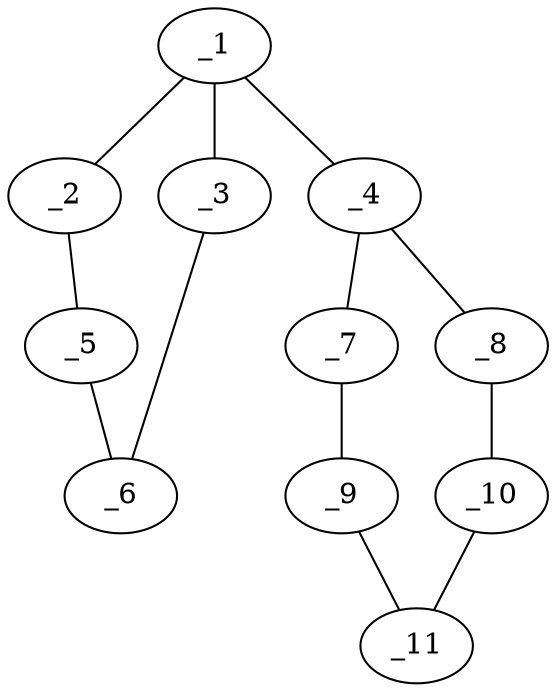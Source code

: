 graph molid304650 {
	_1	 [charge=0,
		chem=1,
		symbol="C  ",
		x="2.866",
		y="0.7306"];
	_2	 [charge=0,
		chem=1,
		symbol="C  ",
		x="3.6751",
		y="1.3184"];
	_1 -- _2	 [valence=2];
	_3	 [charge=0,
		chem=4,
		symbol="N  ",
		x="2.057",
		y="1.3184"];
	_1 -- _3	 [valence=1];
	_4	 [charge=0,
		chem=1,
		symbol="C  ",
		x="2.866",
		y="-0.2694"];
	_1 -- _4	 [valence=1];
	_5	 [charge=0,
		chem=16,
		symbol="Se ",
		x="3.366",
		y="2.2694"];
	_2 -- _5	 [valence=1];
	_6	 [charge=0,
		chem=4,
		symbol="N  ",
		x="2.366",
		y="2.2694"];
	_3 -- _6	 [valence=2];
	_7	 [charge=0,
		chem=1,
		symbol="C  ",
		x=2,
		y="-0.7694"];
	_4 -- _7	 [valence=2];
	_8	 [charge=0,
		chem=1,
		symbol="C  ",
		x="3.7321",
		y="-0.7694"];
	_4 -- _8	 [valence=1];
	_5 -- _6	 [valence=1];
	_9	 [charge=0,
		chem=1,
		symbol="C  ",
		x=2,
		y="-1.7694"];
	_7 -- _9	 [valence=1];
	_10	 [charge=0,
		chem=1,
		symbol="C  ",
		x="3.7321",
		y="-1.7694"];
	_8 -- _10	 [valence=2];
	_11	 [charge=0,
		chem=1,
		symbol="C  ",
		x="2.866",
		y="-2.2694"];
	_9 -- _11	 [valence=2];
	_10 -- _11	 [valence=1];
}
